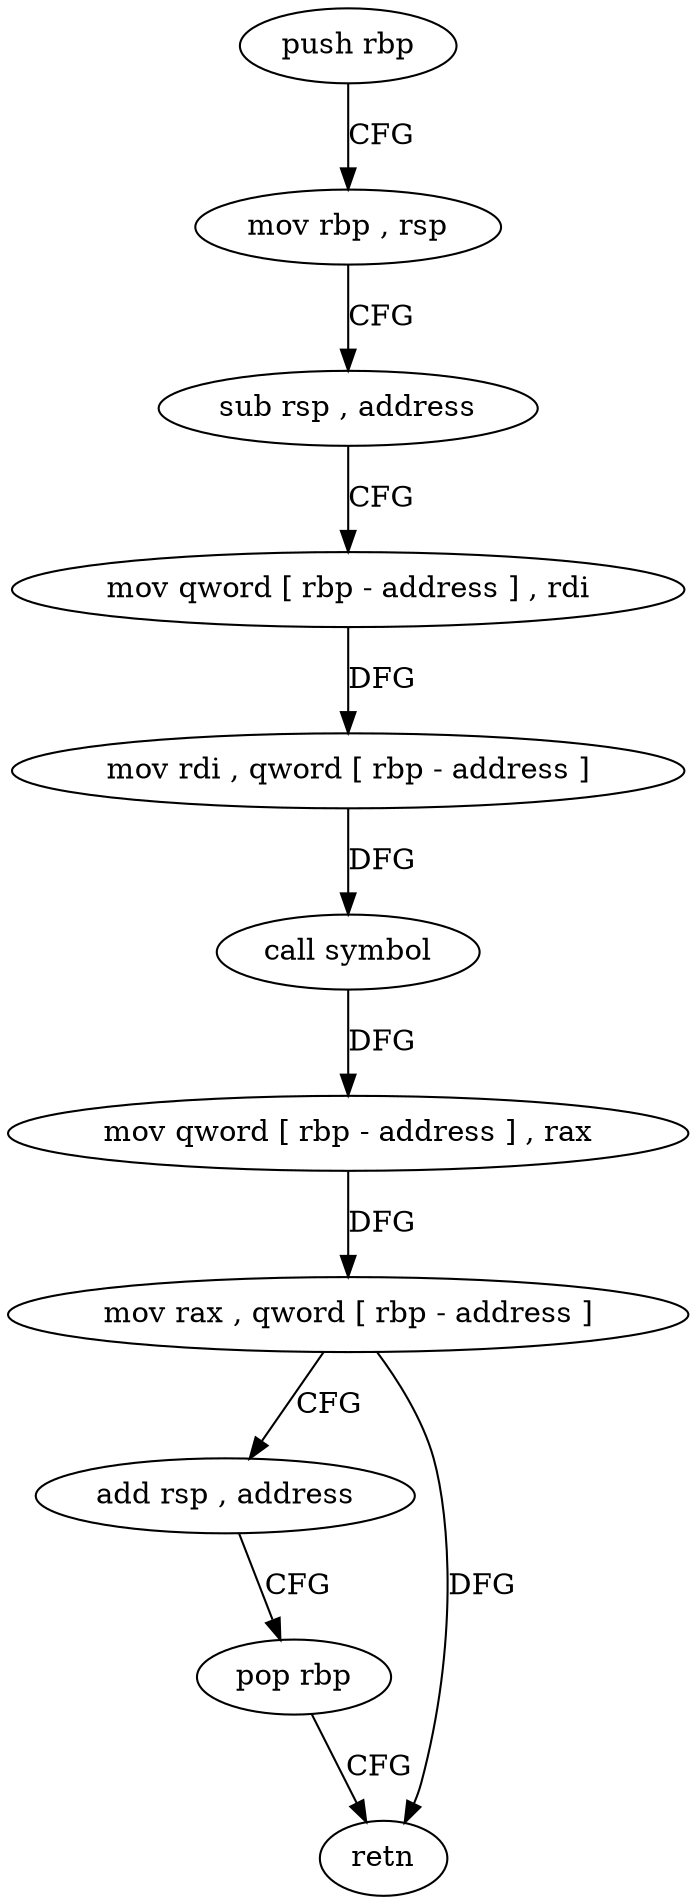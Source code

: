 digraph "func" {
"85616" [label = "push rbp" ]
"85617" [label = "mov rbp , rsp" ]
"85620" [label = "sub rsp , address" ]
"85624" [label = "mov qword [ rbp - address ] , rdi" ]
"85628" [label = "mov rdi , qword [ rbp - address ]" ]
"85632" [label = "call symbol" ]
"85637" [label = "mov qword [ rbp - address ] , rax" ]
"85641" [label = "mov rax , qword [ rbp - address ]" ]
"85645" [label = "add rsp , address" ]
"85649" [label = "pop rbp" ]
"85650" [label = "retn" ]
"85616" -> "85617" [ label = "CFG" ]
"85617" -> "85620" [ label = "CFG" ]
"85620" -> "85624" [ label = "CFG" ]
"85624" -> "85628" [ label = "DFG" ]
"85628" -> "85632" [ label = "DFG" ]
"85632" -> "85637" [ label = "DFG" ]
"85637" -> "85641" [ label = "DFG" ]
"85641" -> "85645" [ label = "CFG" ]
"85641" -> "85650" [ label = "DFG" ]
"85645" -> "85649" [ label = "CFG" ]
"85649" -> "85650" [ label = "CFG" ]
}
